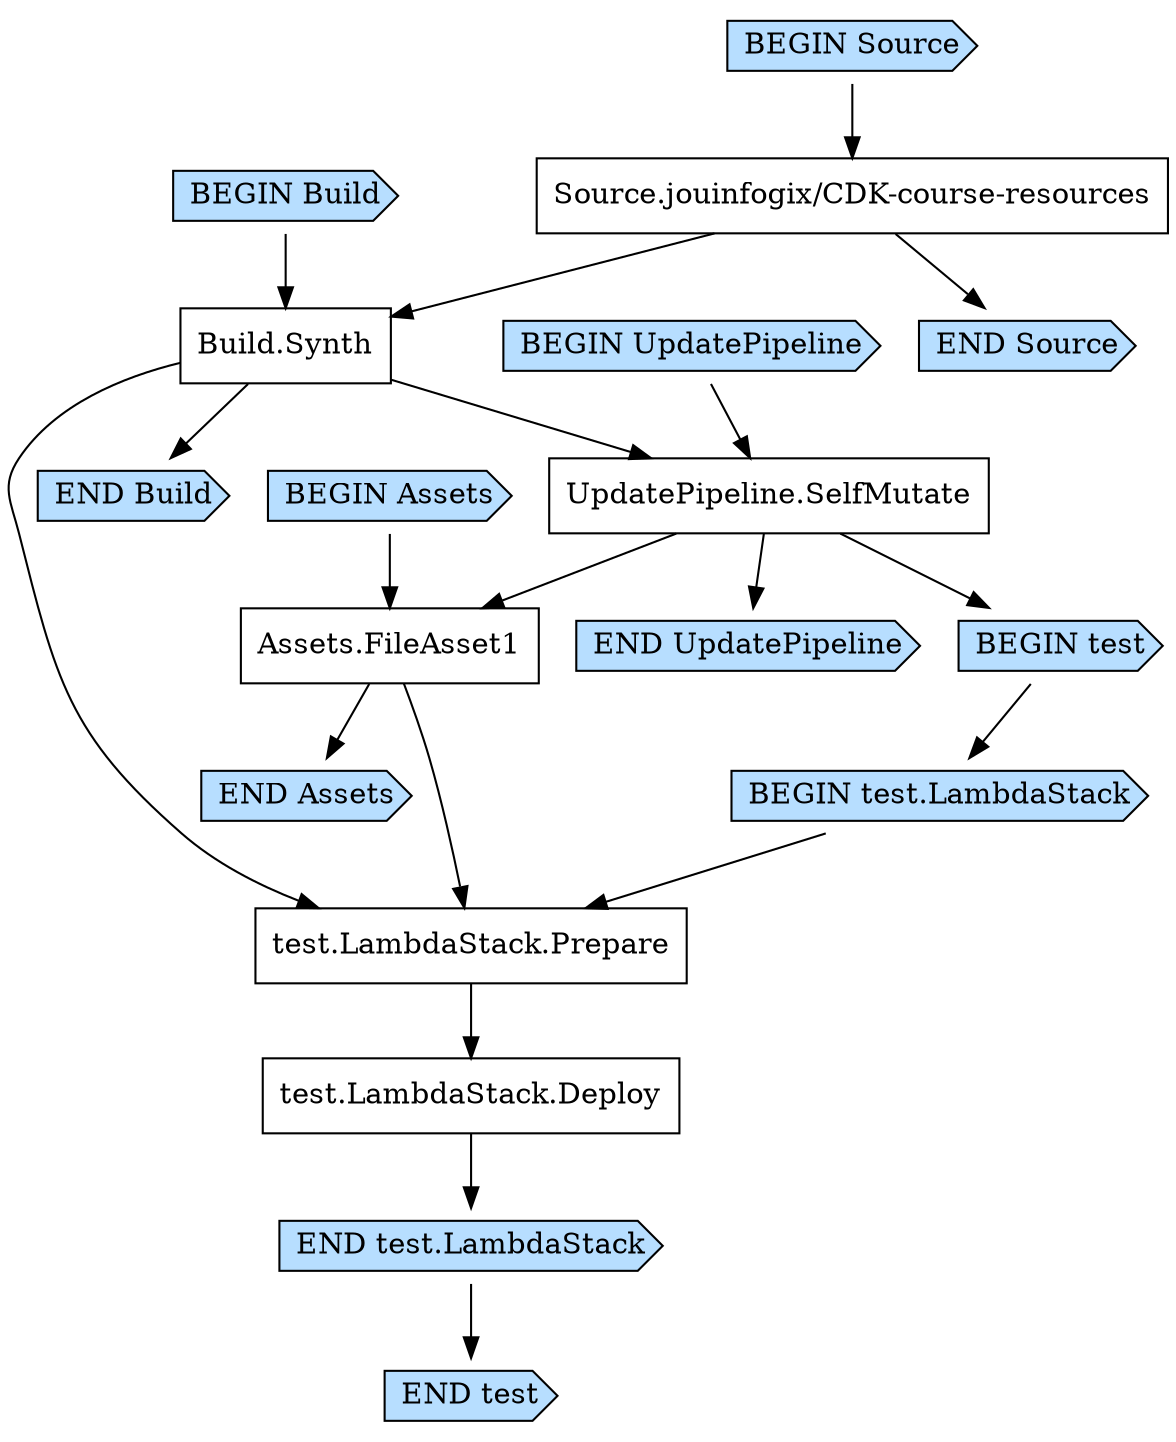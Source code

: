 digraph G {
  # Arrows represent an "unlocks" relationship (opposite of dependency). So chosen
  # because the layout looks more natural that way.
  # To represent subgraph dependencies, subgraphs are represented by BEGIN/END nodes.
  # To render: `dot -Tsvg CdkCicdStackAwesomePipeline4EC283F6.dot > graph.svg`, open in a browser.
  node [shape="box"];
"BEGIN Build" [shape="cds", style="filled", fillcolor="#b7deff"];
"END Build" [shape="cds", style="filled", fillcolor="#b7deff"];
"Build.Synth";
"Source.jouinfogix/CDK-course-resources" -> "Build.Synth";
"BEGIN Build" -> "Build.Synth";
"Build.Synth" -> "END Build";
"BEGIN UpdatePipeline" [shape="cds", style="filled", fillcolor="#b7deff"];
"END UpdatePipeline" [shape="cds", style="filled", fillcolor="#b7deff"];
"UpdatePipeline.SelfMutate";
"Build.Synth" -> "UpdatePipeline.SelfMutate";
"BEGIN UpdatePipeline" -> "UpdatePipeline.SelfMutate";
"UpdatePipeline.SelfMutate" -> "END UpdatePipeline";
"BEGIN Assets" [shape="cds", style="filled", fillcolor="#b7deff"];
"END Assets" [shape="cds", style="filled", fillcolor="#b7deff"];
"Assets.FileAsset1";
"UpdatePipeline.SelfMutate" -> "Assets.FileAsset1";
"BEGIN Assets" -> "Assets.FileAsset1";
"Assets.FileAsset1" -> "END Assets";
"BEGIN test" [shape="cds", style="filled", fillcolor="#b7deff"];
"END test" [shape="cds", style="filled", fillcolor="#b7deff"];
"UpdatePipeline.SelfMutate" -> "BEGIN test";
"BEGIN test.LambdaStack" [shape="cds", style="filled", fillcolor="#b7deff"];
"END test.LambdaStack" [shape="cds", style="filled", fillcolor="#b7deff"];
"test.LambdaStack.Deploy";
"test.LambdaStack.Prepare" -> "test.LambdaStack.Deploy";
"test.LambdaStack.Prepare";
"Build.Synth" -> "test.LambdaStack.Prepare";
"Assets.FileAsset1" -> "test.LambdaStack.Prepare";
"BEGIN test.LambdaStack" -> "test.LambdaStack.Prepare";
"test.LambdaStack.Deploy" -> "END test.LambdaStack";
"BEGIN test" -> "BEGIN test.LambdaStack";
"END test.LambdaStack" -> "END test";
"BEGIN Source" [shape="cds", style="filled", fillcolor="#b7deff"];
"END Source" [shape="cds", style="filled", fillcolor="#b7deff"];
"Source.jouinfogix/CDK-course-resources";
"BEGIN Source" -> "Source.jouinfogix/CDK-course-resources";
"Source.jouinfogix/CDK-course-resources" -> "END Source";
}